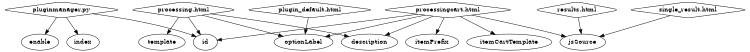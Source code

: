 digraph G {
	size="5,5";
	plugm 	[label="pluginmanager.py", style=rounded, shape=diamond];
	proc 	[label="processing.html", style=rounded, shape=diamond];
	plug 	[label="plugin_default.html", style=rounded, shape=diamond];
	shop 	[label="processingcart.html", style=rounded, shape=diamond];
	res 	[label="results.html", style=rounded, shape=diamond];
	sres 	[label="single_result.html", style=rounded, shape=diamond];
	templ 	[label="template"];
	desc 	[label="description"];
	optl 	[label="optionLabel"];
	js		[label="jsSource"];
	ict 	[label="itemCartTemplate"];
	ip		[label="itemPrefix"];
	id		[label="id"];
	index	[label="index"];

	plugm -> enable;
	plugm -> id;
	plugm -> index;
	proc -> templ;
	proc -> desc;
	proc -> optl;
	proc -> id;
	plug -> optl;
	shop -> optl;

	shop -> js;
	res  -> js;
	sres -> js;

	shop -> ict;
	shop -> ip;
	shop -> desc;
	shop -> id;
}
